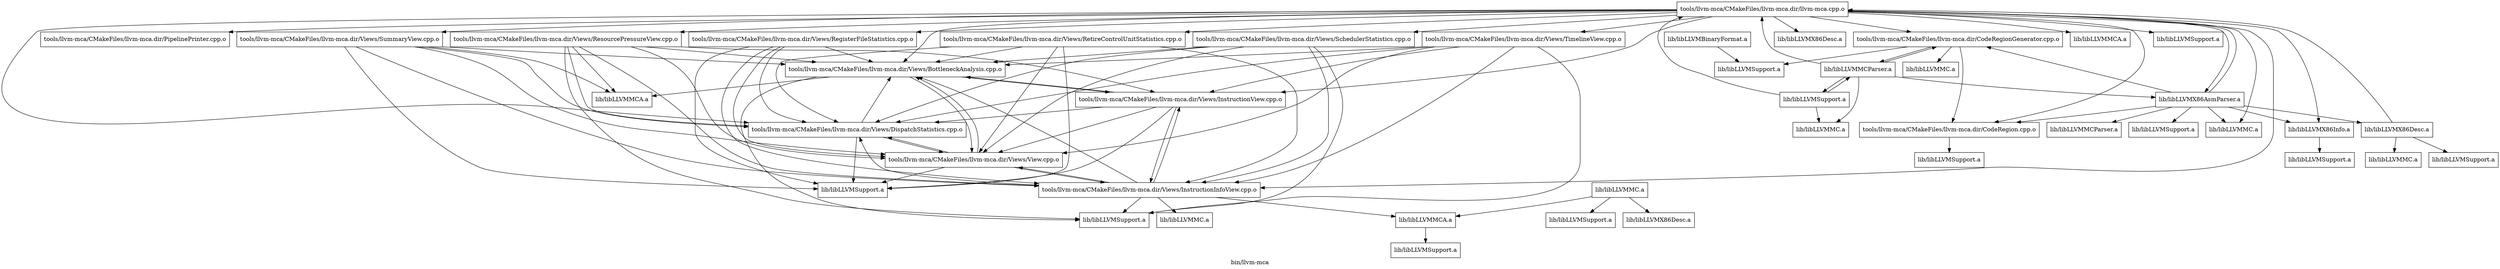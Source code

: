 digraph "bin/llvm-mca" {
	label="bin/llvm-mca";

	Node0x55efaa535608 [shape=record,shape=record,label="{tools/llvm-mca/CMakeFiles/llvm-mca.dir/llvm-mca.cpp.o}"];
	Node0x55efaa535608 -> Node0x55efaa5350c0;
	Node0x55efaa535608 -> Node0x55efaa536100;
	Node0x55efaa535608 -> Node0x55efaa5307a0;
	Node0x55efaa535608 -> Node0x55efaa5317e0;
	Node0x55efaa535608 -> Node0x55efaa531028;
	Node0x55efaa535608 -> Node0x55efaa531f98;
	Node0x55efaa535608 -> Node0x55efaa5330a8;
	Node0x55efaa535608 -> Node0x55efaa5311c8;
	Node0x55efaa535608 -> Node0x55efaa531570;
	Node0x55efaa535608 -> Node0x55efaa534ff0;
	Node0x55efaa535608 -> Node0x55efaa5366b0;
	Node0x55efaa535608 -> Node0x55efaa533c70;
	Node0x55efaa535608 -> Node0x55efaa5338c8;
	Node0x55efaa535608 -> Node0x55efaa532820;
	Node0x55efaa535608 -> Node0x55efaa533110;
	Node0x55efaa535608 -> Node0x55efaa534768;
	Node0x55efaa535608 -> Node0x55efaa533520;
	Node0x55efaa535608 -> Node0x55efaa5328f0;
	Node0x55efaa535608 -> Node0x55efaa534288;
	Node0x55efaa5350c0 [shape=record,shape=record,label="{tools/llvm-mca/CMakeFiles/llvm-mca.dir/CodeRegion.cpp.o}"];
	Node0x55efaa5350c0 -> Node0x55efaa5315d8;
	Node0x55efaa536100 [shape=record,shape=record,label="{tools/llvm-mca/CMakeFiles/llvm-mca.dir/CodeRegionGenerator.cpp.o}"];
	Node0x55efaa536100 -> Node0x55efaa5350c0;
	Node0x55efaa536100 -> Node0x55efaa534700;
	Node0x55efaa536100 -> Node0x55efaa532b60;
	Node0x55efaa536100 -> Node0x55efaa5309a8;
	Node0x55efaa5307a0 [shape=record,shape=record,label="{tools/llvm-mca/CMakeFiles/llvm-mca.dir/PipelinePrinter.cpp.o}"];
	Node0x55efaa5317e0 [shape=record,shape=record,label="{tools/llvm-mca/CMakeFiles/llvm-mca.dir/Views/BottleneckAnalysis.cpp.o}"];
	Node0x55efaa5317e0 -> Node0x55efaa5330a8;
	Node0x55efaa5317e0 -> Node0x55efaa534d18;
	Node0x55efaa5317e0 -> Node0x55efaa531ab8;
	Node0x55efaa5317e0 -> Node0x55efaa532ea0;
	Node0x55efaa531028 [shape=record,shape=record,label="{tools/llvm-mca/CMakeFiles/llvm-mca.dir/Views/DispatchStatistics.cpp.o}"];
	Node0x55efaa531028 -> Node0x55efaa5317e0;
	Node0x55efaa531028 -> Node0x55efaa534d18;
	Node0x55efaa531028 -> Node0x55efaa532bc8;
	Node0x55efaa531f98 [shape=record,shape=record,label="{tools/llvm-mca/CMakeFiles/llvm-mca.dir/Views/InstructionInfoView.cpp.o}"];
	Node0x55efaa531f98 -> Node0x55efaa5317e0;
	Node0x55efaa531f98 -> Node0x55efaa531028;
	Node0x55efaa531f98 -> Node0x55efaa5330a8;
	Node0x55efaa531f98 -> Node0x55efaa534d18;
	Node0x55efaa531f98 -> Node0x55efaa534be0;
	Node0x55efaa531f98 -> Node0x55efaa531bf0;
	Node0x55efaa531f98 -> Node0x55efaa532ea0;
	Node0x55efaa5330a8 [shape=record,shape=record,label="{tools/llvm-mca/CMakeFiles/llvm-mca.dir/Views/InstructionView.cpp.o}"];
	Node0x55efaa5330a8 -> Node0x55efaa5317e0;
	Node0x55efaa5330a8 -> Node0x55efaa531028;
	Node0x55efaa5330a8 -> Node0x55efaa531f98;
	Node0x55efaa5330a8 -> Node0x55efaa534d18;
	Node0x55efaa5330a8 -> Node0x55efaa532bc8;
	Node0x55efaa5311c8 [shape=record,shape=record,label="{tools/llvm-mca/CMakeFiles/llvm-mca.dir/Views/RegisterFileStatistics.cpp.o}"];
	Node0x55efaa5311c8 -> Node0x55efaa5317e0;
	Node0x55efaa5311c8 -> Node0x55efaa531028;
	Node0x55efaa5311c8 -> Node0x55efaa531f98;
	Node0x55efaa5311c8 -> Node0x55efaa534d18;
	Node0x55efaa5311c8 -> Node0x55efaa532bc8;
	Node0x55efaa531570 [shape=record,shape=record,label="{tools/llvm-mca/CMakeFiles/llvm-mca.dir/Views/ResourcePressureView.cpp.o}"];
	Node0x55efaa531570 -> Node0x55efaa5317e0;
	Node0x55efaa531570 -> Node0x55efaa531028;
	Node0x55efaa531570 -> Node0x55efaa531f98;
	Node0x55efaa531570 -> Node0x55efaa5330a8;
	Node0x55efaa531570 -> Node0x55efaa534d18;
	Node0x55efaa531570 -> Node0x55efaa531ab8;
	Node0x55efaa531570 -> Node0x55efaa532ea0;
	Node0x55efaa534ff0 [shape=record,shape=record,label="{tools/llvm-mca/CMakeFiles/llvm-mca.dir/Views/RetireControlUnitStatistics.cpp.o}"];
	Node0x55efaa534ff0 -> Node0x55efaa5317e0;
	Node0x55efaa534ff0 -> Node0x55efaa531028;
	Node0x55efaa534ff0 -> Node0x55efaa531f98;
	Node0x55efaa534ff0 -> Node0x55efaa534d18;
	Node0x55efaa534ff0 -> Node0x55efaa532bc8;
	Node0x55efaa5366b0 [shape=record,shape=record,label="{tools/llvm-mca/CMakeFiles/llvm-mca.dir/Views/SchedulerStatistics.cpp.o}"];
	Node0x55efaa5366b0 -> Node0x55efaa5317e0;
	Node0x55efaa5366b0 -> Node0x55efaa531028;
	Node0x55efaa5366b0 -> Node0x55efaa531f98;
	Node0x55efaa5366b0 -> Node0x55efaa534d18;
	Node0x55efaa5366b0 -> Node0x55efaa532ea0;
	Node0x55efaa533c70 [shape=record,shape=record,label="{tools/llvm-mca/CMakeFiles/llvm-mca.dir/Views/SummaryView.cpp.o}"];
	Node0x55efaa533c70 -> Node0x55efaa5317e0;
	Node0x55efaa533c70 -> Node0x55efaa531028;
	Node0x55efaa533c70 -> Node0x55efaa531f98;
	Node0x55efaa533c70 -> Node0x55efaa534d18;
	Node0x55efaa533c70 -> Node0x55efaa531ab8;
	Node0x55efaa533c70 -> Node0x55efaa532bc8;
	Node0x55efaa5338c8 [shape=record,shape=record,label="{tools/llvm-mca/CMakeFiles/llvm-mca.dir/Views/TimelineView.cpp.o}"];
	Node0x55efaa5338c8 -> Node0x55efaa5317e0;
	Node0x55efaa5338c8 -> Node0x55efaa531028;
	Node0x55efaa5338c8 -> Node0x55efaa531f98;
	Node0x55efaa5338c8 -> Node0x55efaa5330a8;
	Node0x55efaa5338c8 -> Node0x55efaa534d18;
	Node0x55efaa5338c8 -> Node0x55efaa532ea0;
	Node0x55efaa532820 [shape=record,shape=record,label="{lib/libLLVMX86AsmParser.a}"];
	Node0x55efaa532820 -> Node0x55efaa535608;
	Node0x55efaa532820 -> Node0x55efaa5350c0;
	Node0x55efaa532820 -> Node0x55efaa536100;
	Node0x55efaa532820 -> Node0x55efaa530c80;
	Node0x55efaa532820 -> Node0x55efaa534768;
	Node0x55efaa532820 -> Node0x55efaa5328f0;
	Node0x55efaa532820 -> Node0x55efaa5303f8;
	Node0x55efaa532820 -> Node0x55efaa534cb0;
	Node0x55efaa533110 [shape=record,shape=record,label="{lib/libLLVMX86Desc.a}"];
	Node0x55efaa534768 [shape=record,shape=record,label="{lib/libLLVMX86Info.a}"];
	Node0x55efaa534768 -> Node0x55efaa530598;
	Node0x55efaa533520 [shape=record,shape=record,label="{lib/libLLVMMCA.a}"];
	Node0x55efaa5328f0 [shape=record,shape=record,label="{lib/libLLVMMC.a}"];
	Node0x55efaa534288 [shape=record,shape=record,label="{lib/libLLVMSupport.a}"];
	Node0x55efaa5315d8 [shape=record,shape=record,label="{lib/libLLVMSupport.a}"];
	Node0x55efaa534700 [shape=record,shape=record,label="{lib/libLLVMMC.a}"];
	Node0x55efaa532b60 [shape=record,shape=record,label="{lib/libLLVMMCParser.a}"];
	Node0x55efaa532b60 -> Node0x55efaa535608;
	Node0x55efaa532b60 -> Node0x55efaa536100;
	Node0x55efaa532b60 -> Node0x55efaa532820;
	Node0x55efaa532b60 -> Node0x55efaa533cd8;
	Node0x55efaa532b60 -> Node0x55efaa531f30;
	Node0x55efaa5309a8 [shape=record,shape=record,label="{lib/libLLVMSupport.a}"];
	Node0x55efaa534d18 [shape=record,shape=record,label="{tools/llvm-mca/CMakeFiles/llvm-mca.dir/Views/View.cpp.o}"];
	Node0x55efaa534d18 -> Node0x55efaa5317e0;
	Node0x55efaa534d18 -> Node0x55efaa531028;
	Node0x55efaa534d18 -> Node0x55efaa531f98;
	Node0x55efaa534d18 -> Node0x55efaa532bc8;
	Node0x55efaa531ab8 [shape=record,shape=record,label="{lib/libLLVMMCA.a}"];
	Node0x55efaa532ea0 [shape=record,shape=record,label="{lib/libLLVMSupport.a}"];
	Node0x55efaa532bc8 [shape=record,shape=record,label="{lib/libLLVMSupport.a}"];
	Node0x55efaa534be0 [shape=record,shape=record,label="{lib/libLLVMMCA.a}"];
	Node0x55efaa534be0 -> Node0x55efaa534aa8;
	Node0x55efaa531bf0 [shape=record,shape=record,label="{lib/libLLVMMC.a}"];
	Node0x55efaa530c80 [shape=record,shape=record,label="{lib/libLLVMX86Desc.a}"];
	Node0x55efaa530c80 -> Node0x55efaa535608;
	Node0x55efaa530c80 -> Node0x55efaa536718;
	Node0x55efaa530c80 -> Node0x55efaa536850;
	Node0x55efaa5303f8 [shape=record,shape=record,label="{lib/libLLVMMCParser.a}"];
	Node0x55efaa534cb0 [shape=record,shape=record,label="{lib/libLLVMSupport.a}"];
	Node0x55efaa536718 [shape=record,shape=record,label="{lib/libLLVMMC.a}"];
	Node0x55efaa536850 [shape=record,shape=record,label="{lib/libLLVMSupport.a}"];
	Node0x55efaa530598 [shape=record,shape=record,label="{lib/libLLVMSupport.a}"];
	Node0x55efaa534aa8 [shape=record,shape=record,label="{lib/libLLVMSupport.a}"];
	Node0x55efaa534de8 [shape=record,shape=record,label="{lib/libLLVMMC.a}"];
	Node0x55efaa534de8 -> Node0x55efaa532750;
	Node0x55efaa534de8 -> Node0x55efaa534be0;
	Node0x55efaa534de8 -> Node0x55efaa530600;
	Node0x55efaa532750 [shape=record,shape=record,label="{lib/libLLVMX86Desc.a}"];
	Node0x55efaa530600 [shape=record,shape=record,label="{lib/libLLVMSupport.a}"];
	Node0x55efaa533cd8 [shape=record,shape=record,label="{lib/libLLVMMC.a}"];
	Node0x55efaa531f30 [shape=record,shape=record,label="{lib/libLLVMSupport.a}"];
	Node0x55efaa531f30 -> Node0x55efaa535608;
	Node0x55efaa531f30 -> Node0x55efaa533cd8;
	Node0x55efaa531f30 -> Node0x55efaa532b60;
	Node0x55efaa530328 [shape=record,shape=record,label="{lib/libLLVMBinaryFormat.a}"];
	Node0x55efaa530328 -> Node0x55efaa5309a8;
}
